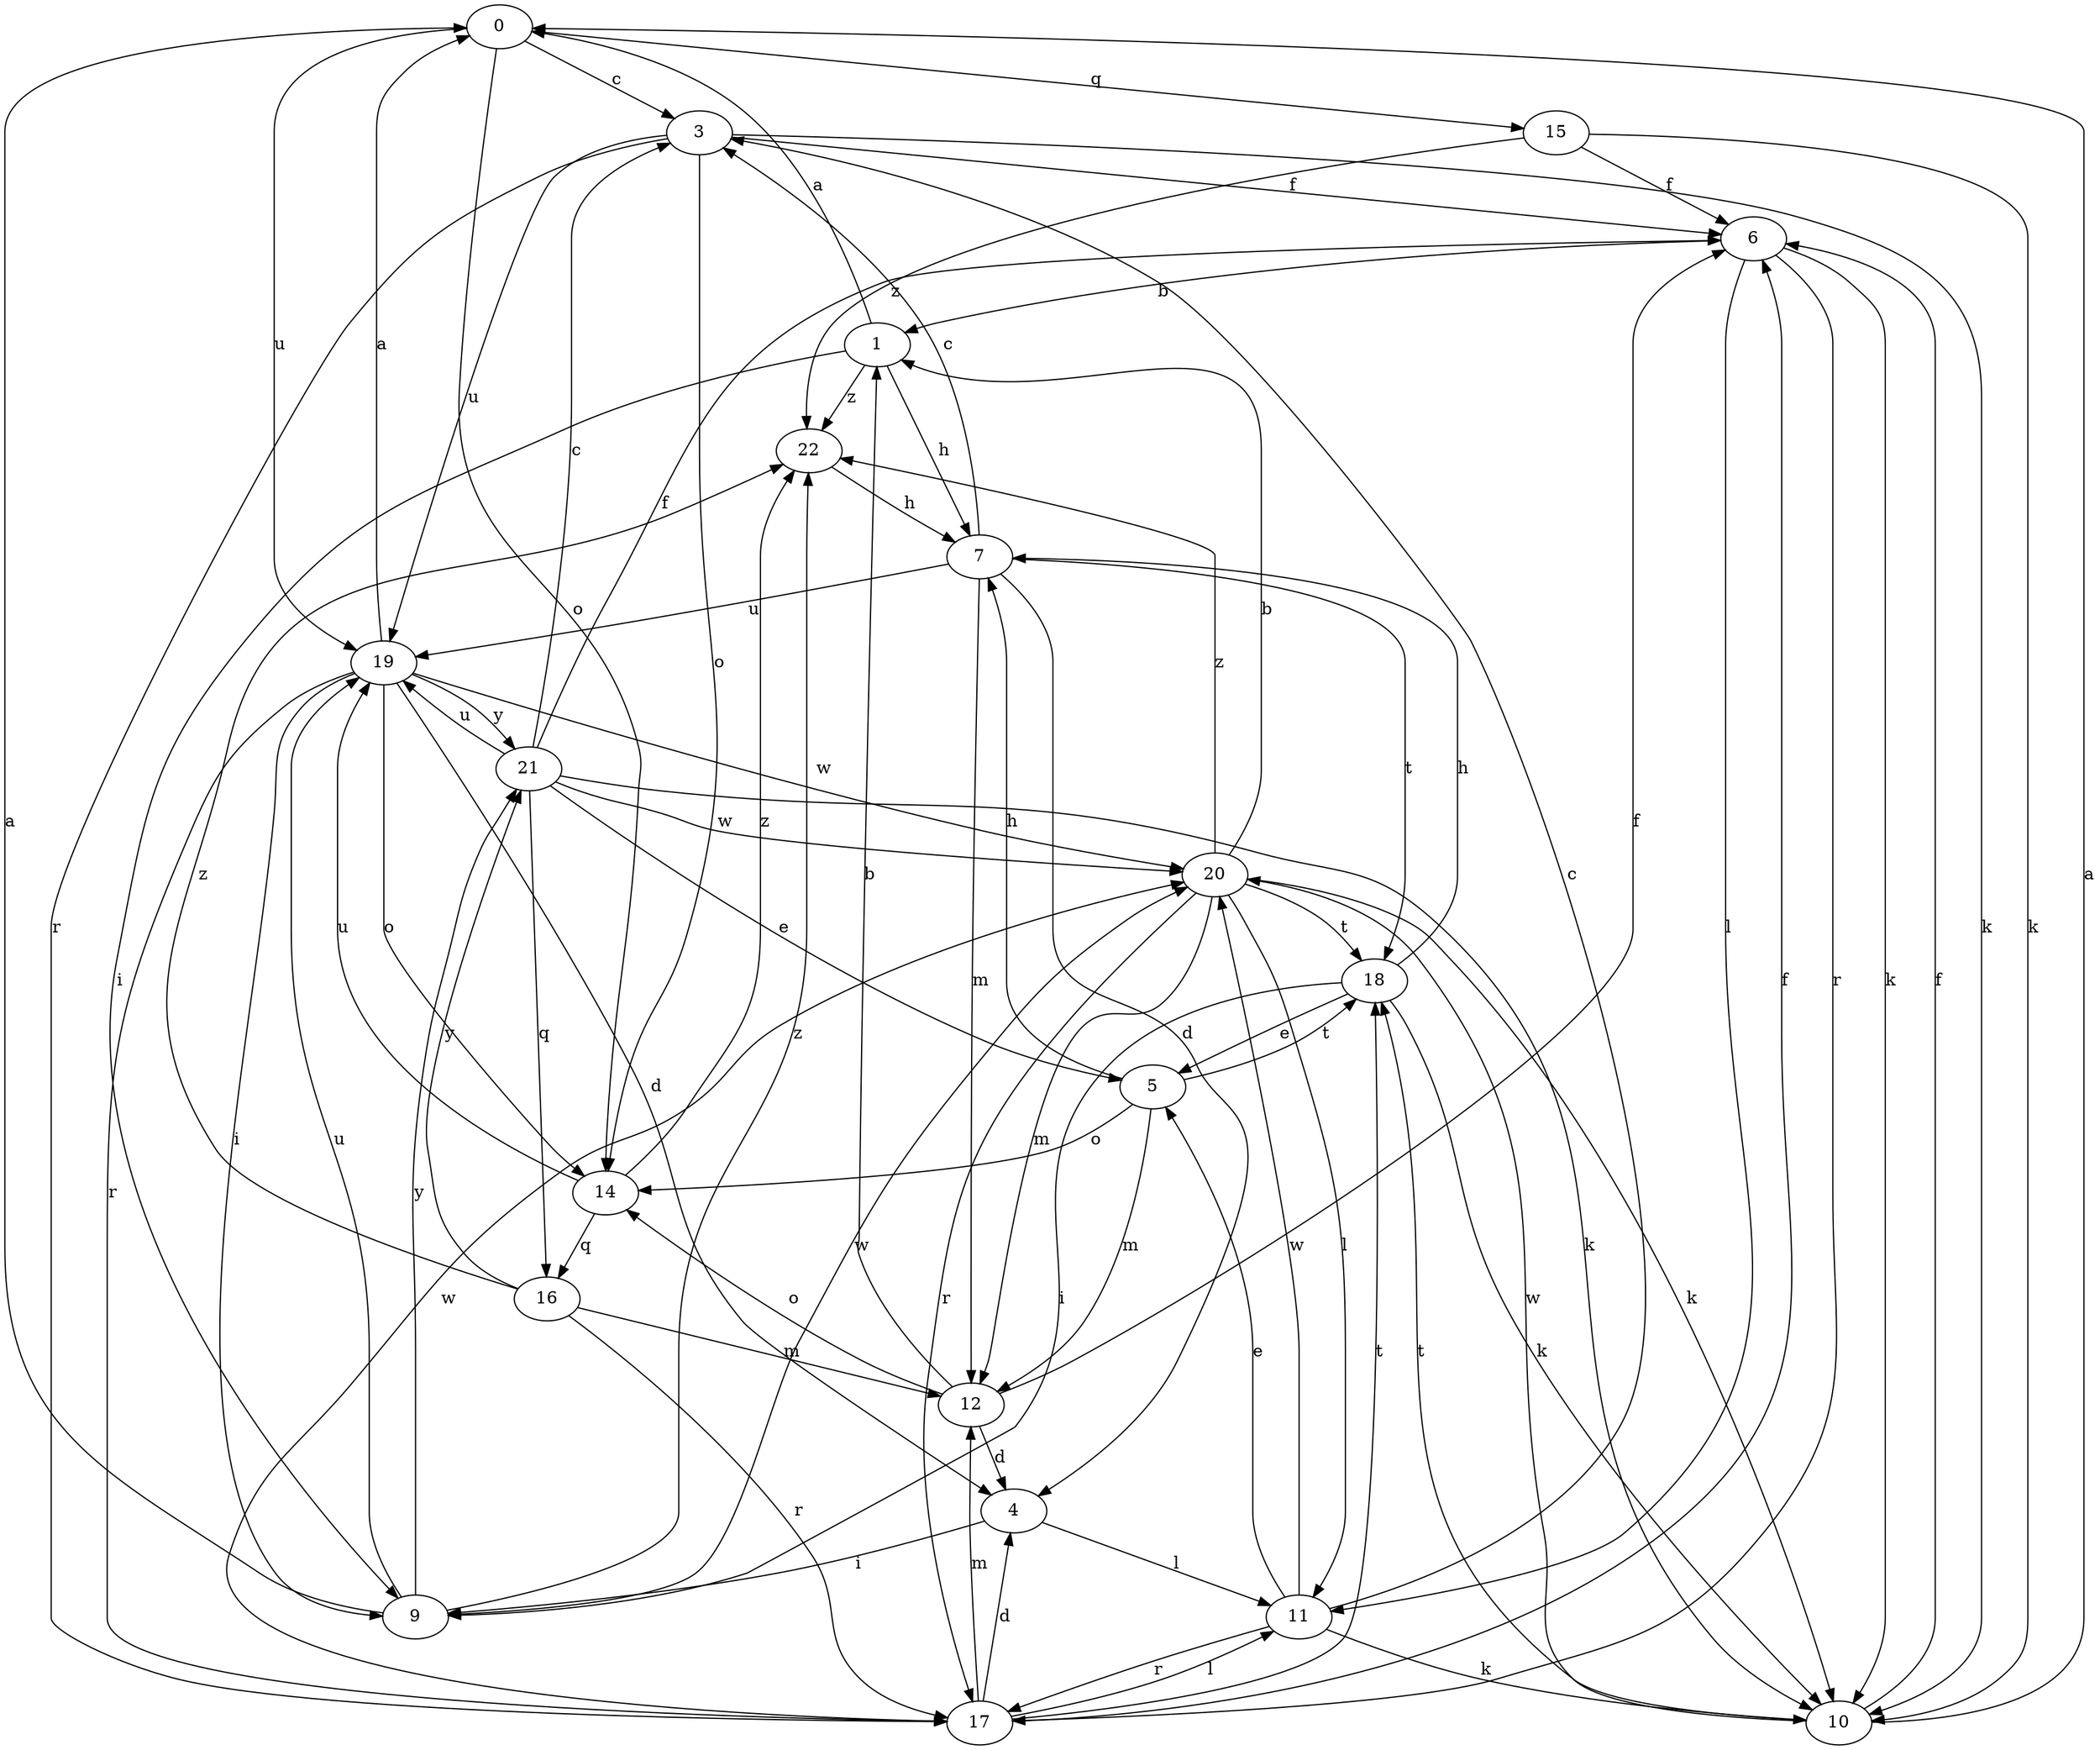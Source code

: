 strict digraph  {
0;
1;
3;
4;
5;
6;
7;
9;
10;
11;
12;
14;
15;
16;
17;
18;
19;
20;
21;
22;
0 -> 3  [label=c];
0 -> 14  [label=o];
0 -> 15  [label=q];
0 -> 19  [label=u];
1 -> 0  [label=a];
1 -> 7  [label=h];
1 -> 9  [label=i];
1 -> 22  [label=z];
3 -> 6  [label=f];
3 -> 10  [label=k];
3 -> 14  [label=o];
3 -> 17  [label=r];
3 -> 19  [label=u];
4 -> 9  [label=i];
4 -> 11  [label=l];
5 -> 7  [label=h];
5 -> 12  [label=m];
5 -> 14  [label=o];
5 -> 18  [label=t];
6 -> 1  [label=b];
6 -> 10  [label=k];
6 -> 11  [label=l];
6 -> 17  [label=r];
7 -> 3  [label=c];
7 -> 4  [label=d];
7 -> 12  [label=m];
7 -> 18  [label=t];
7 -> 19  [label=u];
9 -> 0  [label=a];
9 -> 19  [label=u];
9 -> 20  [label=w];
9 -> 21  [label=y];
9 -> 22  [label=z];
10 -> 0  [label=a];
10 -> 6  [label=f];
10 -> 18  [label=t];
10 -> 20  [label=w];
11 -> 3  [label=c];
11 -> 5  [label=e];
11 -> 10  [label=k];
11 -> 17  [label=r];
11 -> 20  [label=w];
12 -> 1  [label=b];
12 -> 4  [label=d];
12 -> 6  [label=f];
12 -> 14  [label=o];
14 -> 16  [label=q];
14 -> 19  [label=u];
14 -> 22  [label=z];
15 -> 6  [label=f];
15 -> 10  [label=k];
15 -> 22  [label=z];
16 -> 12  [label=m];
16 -> 17  [label=r];
16 -> 21  [label=y];
16 -> 22  [label=z];
17 -> 4  [label=d];
17 -> 6  [label=f];
17 -> 11  [label=l];
17 -> 12  [label=m];
17 -> 18  [label=t];
17 -> 20  [label=w];
18 -> 5  [label=e];
18 -> 7  [label=h];
18 -> 9  [label=i];
18 -> 10  [label=k];
19 -> 0  [label=a];
19 -> 4  [label=d];
19 -> 9  [label=i];
19 -> 14  [label=o];
19 -> 17  [label=r];
19 -> 20  [label=w];
19 -> 21  [label=y];
20 -> 1  [label=b];
20 -> 10  [label=k];
20 -> 11  [label=l];
20 -> 12  [label=m];
20 -> 17  [label=r];
20 -> 18  [label=t];
20 -> 22  [label=z];
21 -> 3  [label=c];
21 -> 5  [label=e];
21 -> 6  [label=f];
21 -> 10  [label=k];
21 -> 16  [label=q];
21 -> 19  [label=u];
21 -> 20  [label=w];
22 -> 7  [label=h];
}
